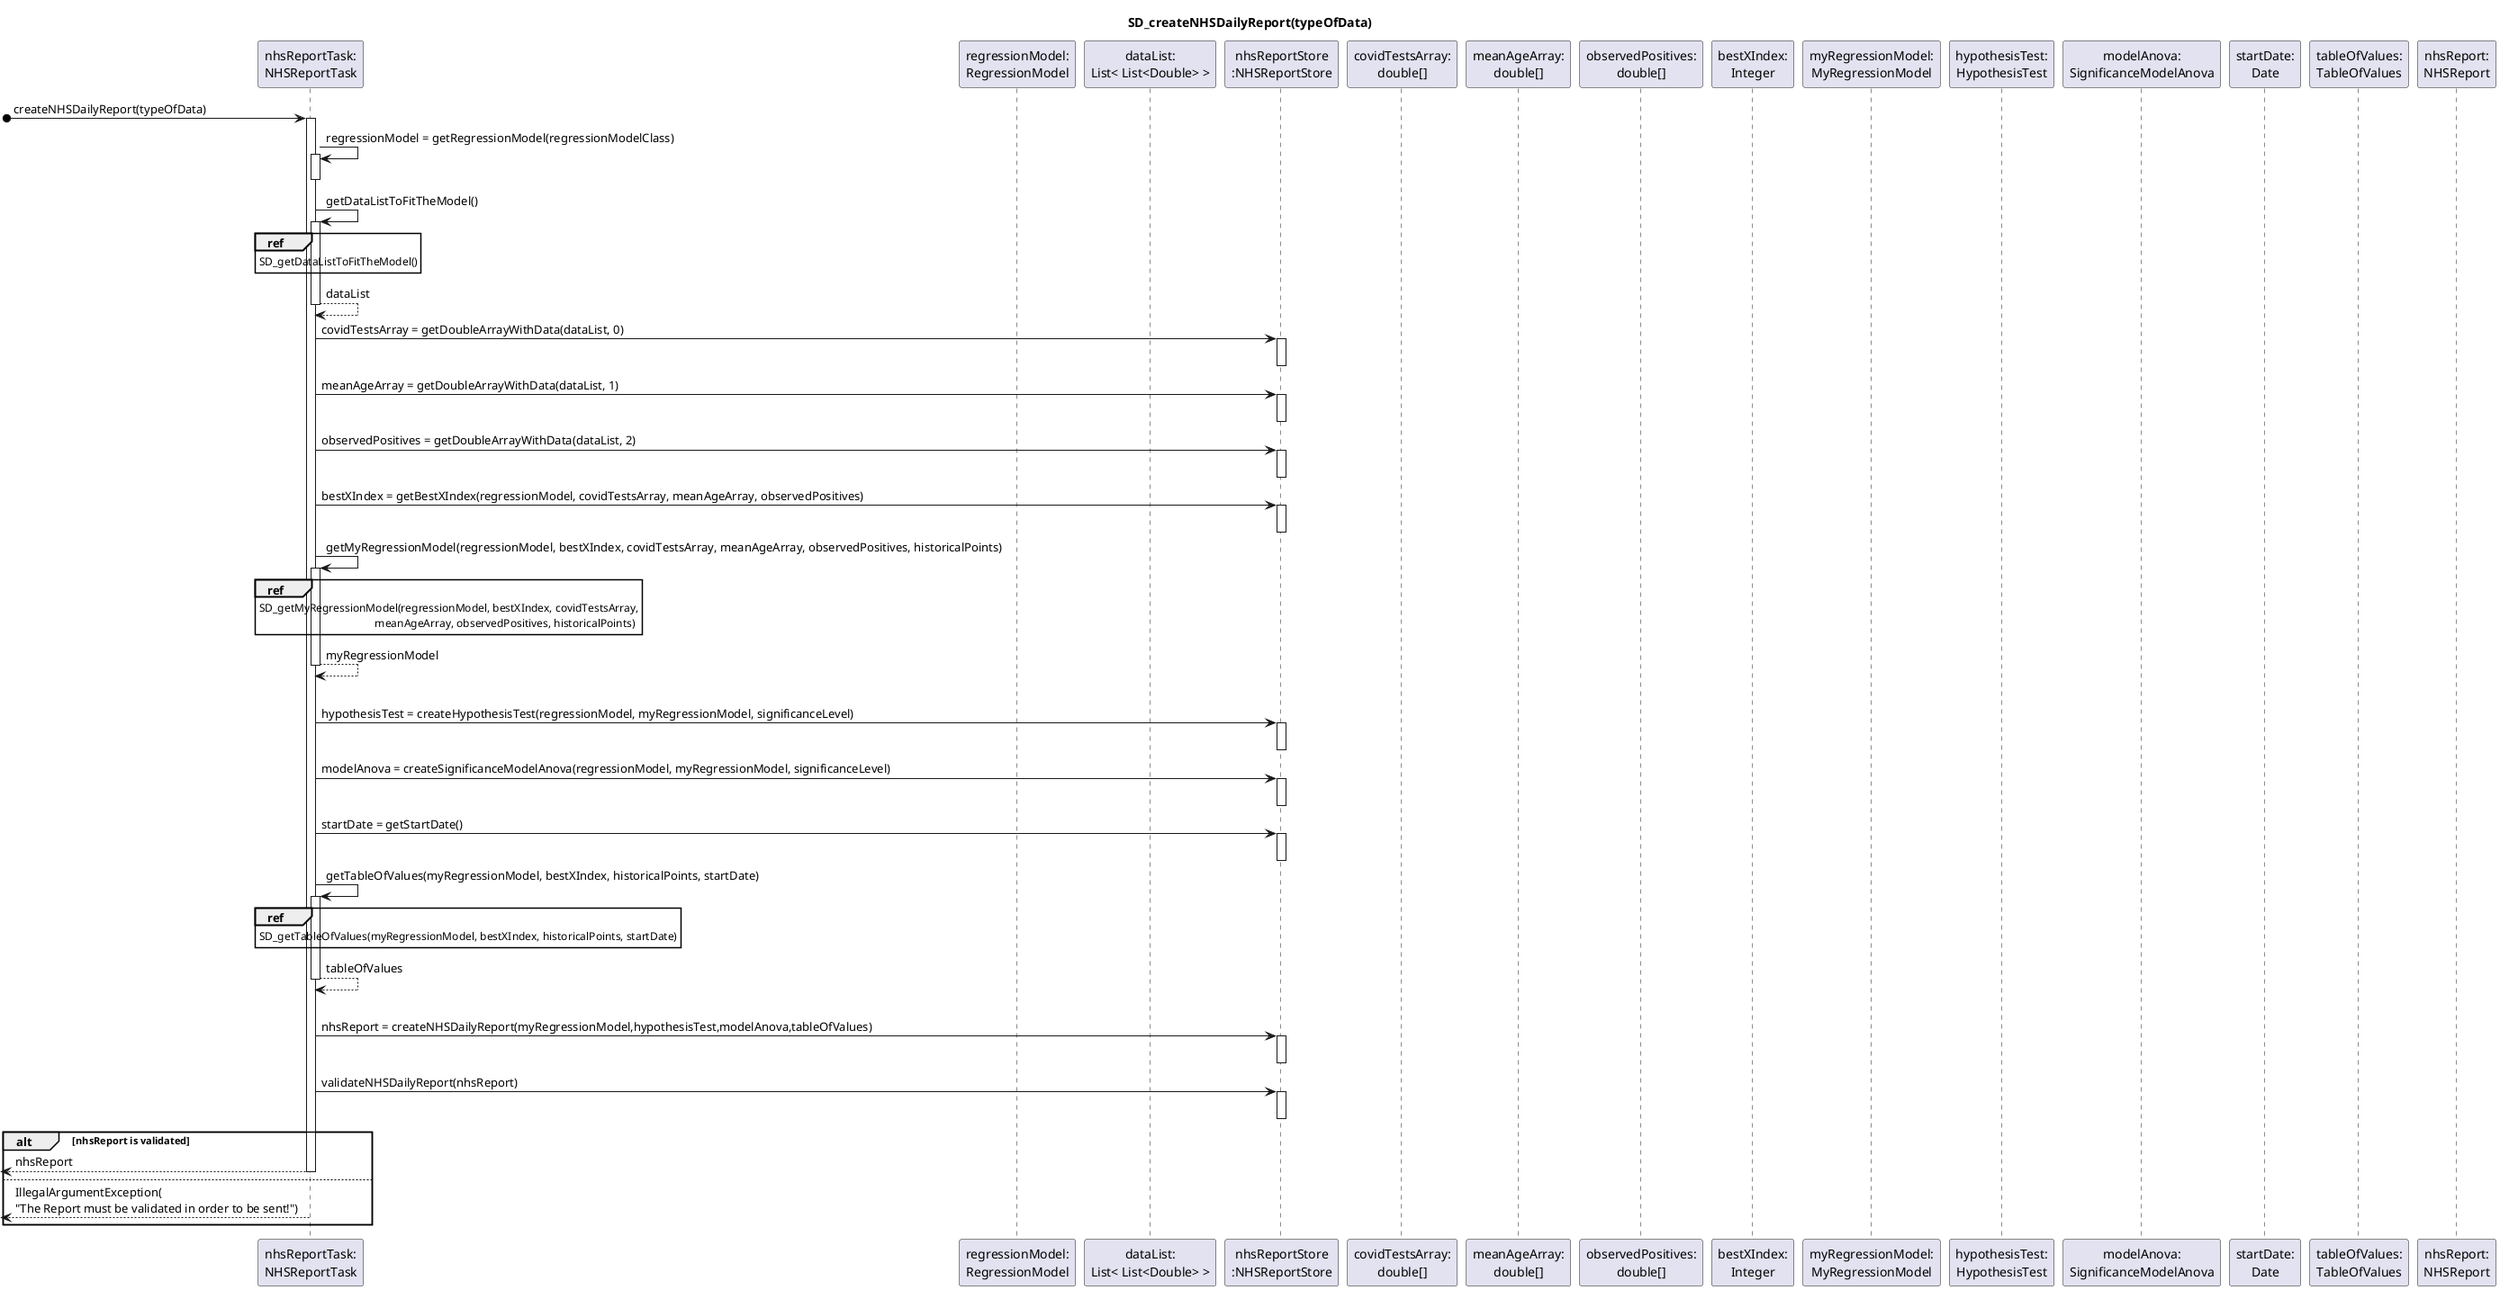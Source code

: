 @startuml

title SD_createNHSDailyReport(typeOfData)

participant "nhsReportTask:\nNHSReportTask" as TASK
participant "regressionModel:\nRegressionModel" as REGRESSION_MODEL
participant "dataList:\nList< List<Double> >"
participant "nhsReportStore\n:NHSReportStore" as NHS_REPORT_STORE
participant "covidTestsArray:\ndouble[]" as TESTS_ARRAY
participant "meanAgeArray:\ndouble[]" as MEAN_AGE_ARRAY
participant "observedPositives:\ndouble[]" as OBSERVED_POSITIVES_ARRAY
participant "bestXIndex:\nInteger" as BEST_X
participant "myRegressionModel:\nMyRegressionModel" as MY_REGRESSION_MODEL
participant "hypothesisTest:\nHypothesisTest" as HYPOTHESIS_TEST
participant "modelAnova:\nSignificanceModelAnova" as MODEL_ANOVA
participant "startDate:\nDate" as START_DATE
participant "tableOfValues:\nTableOfValues"
participant "nhsReport:\nNHSReport"

[o-> TASK : createNHSDailyReport(typeOfData)

activate TASK
TASK -> TASK : regressionModel = getRegressionModel(regressionModelClass)
activate TASK
deactivate TASK

TASK -> TASK : getDataListToFitTheModel()
activate TASK
ref over TASK
SD_getDataListToFitTheModel()
end
TASK --> TASK : dataList
deactivate TASK

TASK -> NHS_REPORT_STORE : covidTestsArray = getDoubleArrayWithData(dataList, 0)
activate NHS_REPORT_STORE
/'ref over NHS_REPORT_STORE
SD_getDoubleArrayWithData(dataList, index)
end'/
/'NHS_REPORT_STORE --> TASK : covidTestsArray'/
deactivate NHS_REPORT_STORE

TASK -> NHS_REPORT_STORE : meanAgeArray = getDoubleArrayWithData(dataList, 1)
activate NHS_REPORT_STORE
deactivate NHS_REPORT_STORE

TASK -> NHS_REPORT_STORE : observedPositives = getDoubleArrayWithData(dataList, 2)
activate NHS_REPORT_STORE
deactivate NHS_REPORT_STORE

TASK -> NHS_REPORT_STORE : bestXIndex = getBestXIndex(regressionModel, covidTestsArray, meanAgeArray, observedPositives)
activate NHS_REPORT_STORE
'TALVEZ VALE A PENA DIAGRAMA PARCIAL?
/'ref over NHS_REPORT_STORE
SD_getBestXIndex(regressionModel, covidTestsArray, meanAgeArray, observedPositives)
end'/
/'NHS_REPORT_STORE --> TASK : bestXIndex'/
deactivate NHS_REPORT_STORE

TASK -> TASK : getMyRegressionModel(regressionModel, bestXIndex, covidTestsArray, meanAgeArray, observedPositives, historicalPoints)
activate TASK
ref over TASK
SD_getMyRegressionModel(regressionModel, bestXIndex, covidTestsArray,
                                        meanAgeArray, observedPositives, historicalPoints)
end
TASK --> TASK : myRegressionModel
deactivate TASK
|||
TASK -> NHS_REPORT_STORE : hypothesisTest = createHypothesisTest(regressionModel, myRegressionModel, significanceLevel)
activate NHS_REPORT_STORE
/'ref over NHS_REPORT_STORE
SD_createHypothesisTest(regressionModel, myRegressionModel, significanceLevel)
end'/
/'NHS_REPORT_STORE --> TASK : hypothesisTest'/
deactivate NHS_REPORT_STORE

TASK -> NHS_REPORT_STORE : modelAnova = createSignificanceModelAnova(regressionModel, myRegressionModel, significanceLevel)
activate NHS_REPORT_STORE
/'ref over NHS_REPORT_STORE
SD_createSignificanceModelAnova(regressionModel, myRegressionModel, significanceLevel)
end'/
/'NHS_REPORT_STORE --> TASK : modelAnova'/
deactivate NHS_REPORT_STORE

TASK -> NHS_REPORT_STORE : startDate = getStartDate()
activate NHS_REPORT_STORE
/'ref over NHS_REPORT_STORE
SD_getStartDate()
end'/
/'NHS_REPORT_STORE --> TASK : startDate'/
deactivate NHS_REPORT_STORE

TASK -> TASK : getTableOfValues(myRegressionModel, bestXIndex, historicalPoints, startDate)
activate TASK
ref over TASK
SD_getTableOfValues(myRegressionModel, bestXIndex, historicalPoints, startDate)
end
TASK --> TASK : tableOfValues
deactivate TASK
|||
TASK -> NHS_REPORT_STORE : nhsReport = createNHSDailyReport(myRegressionModel,hypothesisTest,modelAnova,tableOfValues)
activate NHS_REPORT_STORE
/'ref over NHS_REPORT_STORE
SD_createNHSDailyReport(myRegressionModel,hypothesisTest,modelAnova,tableOfValues)
end'/
/'NHS_REPORT_STORE --> TASK : nhsReport'/
deactivate NHS_REPORT_STORE

TASK -> NHS_REPORT_STORE : validateNHSDailyReport(nhsReport)
activate NHS_REPORT_STORE
deactivate NHS_REPORT_STORE

alt nhsReport is validated
[<-- TASK : nhsReport
deactivate TASK
else
[<-- TASK : IllegalArgumentException(\n"The Report must be validated in order to be sent!")
deactivate TASK
end







@enduml